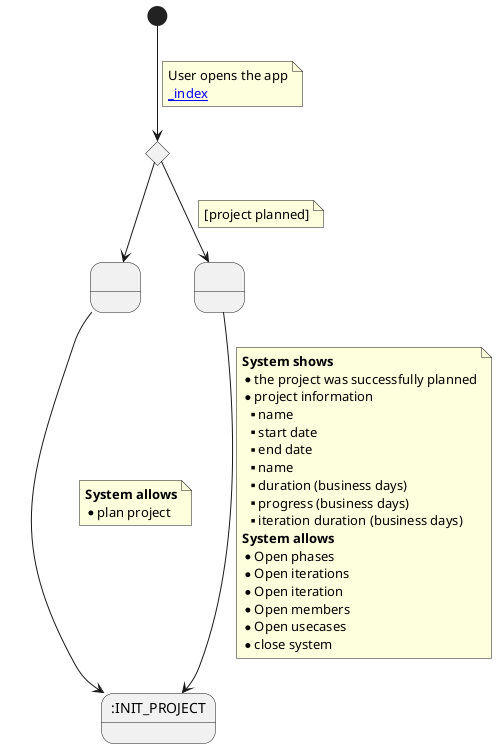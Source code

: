 @startuml

state 1 <<choice>>
state 2 as " "
state 3 as " "
state 4 as ":INIT_PROJECT"

[*] --> 1
note on link
    User opens the app
    [[<<_index>>]]
end note

1 --> 2

1 --> 3
note on link
    [project planned]
end note

2 --> 4
    note on link
    <b>System allows</b>
    * plan project
    end note
3 --> 4
    note on link
<b>System shows</b>
* the project was successfully planned
* project information
** name
** start date
** end date
** name
** duration (business days)
** progress (business days)
** iteration duration (business days)
<b>System allows</b>
* Open phases
* Open iterations
* Open iteration
* Open members
* Open usecases
* close system
end note
@enduml
